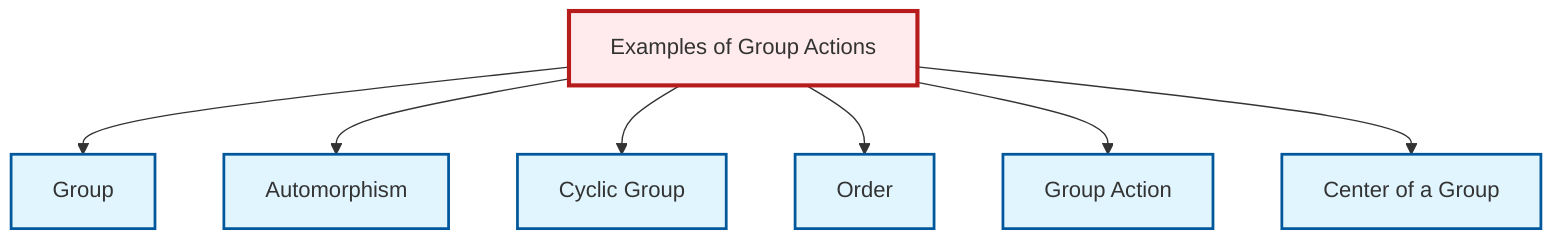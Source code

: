 graph TD
    classDef definition fill:#e1f5fe,stroke:#01579b,stroke-width:2px
    classDef theorem fill:#f3e5f5,stroke:#4a148c,stroke-width:2px
    classDef axiom fill:#fff3e0,stroke:#e65100,stroke-width:2px
    classDef example fill:#e8f5e9,stroke:#1b5e20,stroke-width:2px
    classDef current fill:#ffebee,stroke:#b71c1c,stroke-width:3px
    def-cyclic-group["Cyclic Group"]:::definition
    def-center-of-group["Center of a Group"]:::definition
    ex-group-action-examples["Examples of Group Actions"]:::example
    def-group["Group"]:::definition
    def-order["Order"]:::definition
    def-automorphism["Automorphism"]:::definition
    def-group-action["Group Action"]:::definition
    ex-group-action-examples --> def-group
    ex-group-action-examples --> def-automorphism
    ex-group-action-examples --> def-cyclic-group
    ex-group-action-examples --> def-order
    ex-group-action-examples --> def-group-action
    ex-group-action-examples --> def-center-of-group
    class ex-group-action-examples current